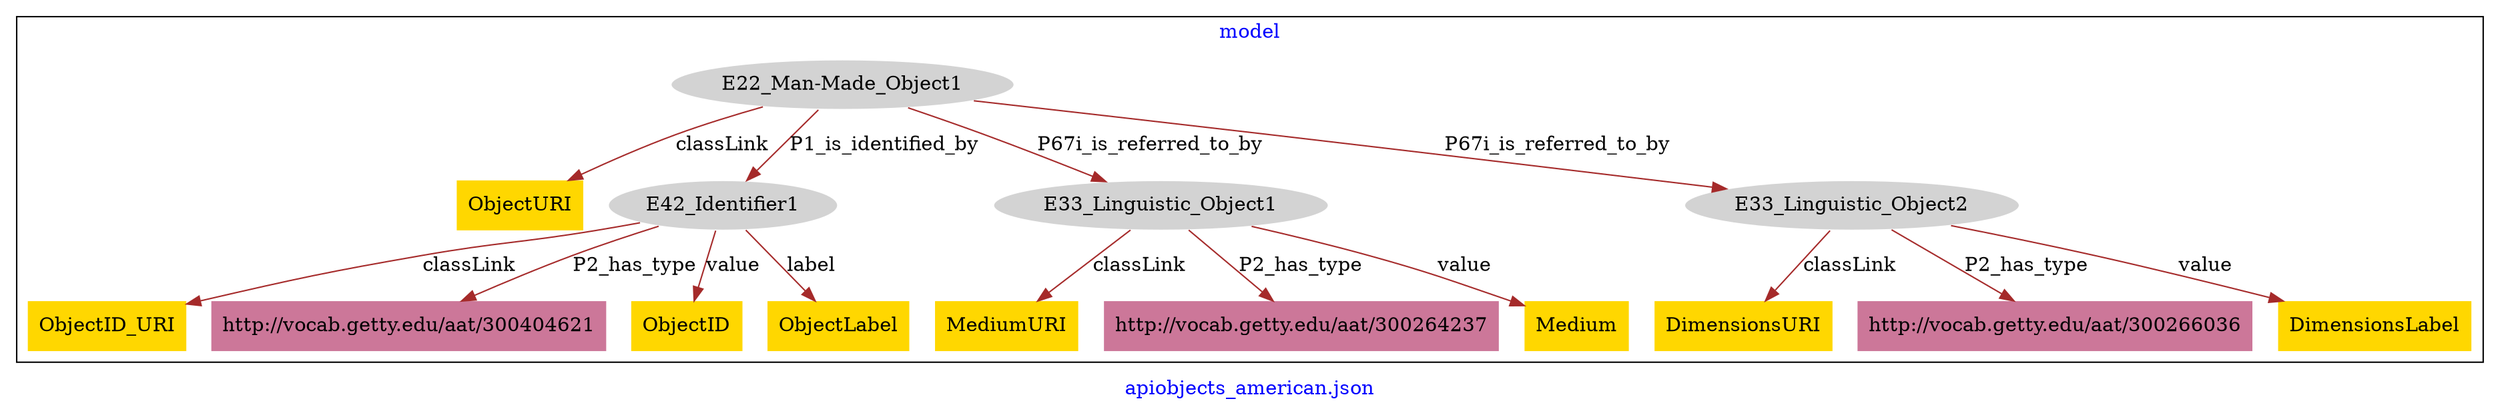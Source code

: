 digraph n0 {
fontcolor="blue"
remincross="true"
label="apiobjects_american.json"
subgraph cluster {
label="model"
n2[style="filled",color="white",fillcolor="lightgray",label="E22_Man-Made_Object1"];
n3[shape="plaintext",style="filled",fillcolor="gold",label="ObjectURI"];
n4[style="filled",color="white",fillcolor="lightgray",label="E42_Identifier1"];
n5[style="filled",color="white",fillcolor="lightgray",label="E33_Linguistic_Object1"];
n6[style="filled",color="white",fillcolor="lightgray",label="E33_Linguistic_Object2"];
n7[shape="plaintext",style="filled",fillcolor="gold",label="MediumURI"];
n8[shape="plaintext",style="filled",fillcolor="#CC7799",label="http://vocab.getty.edu/aat/300264237"];
n9[shape="plaintext",style="filled",fillcolor="gold",label="Medium"];
n10[shape="plaintext",style="filled",fillcolor="gold",label="DimensionsURI"];
n11[shape="plaintext",style="filled",fillcolor="#CC7799",label="http://vocab.getty.edu/aat/300266036"];
n12[shape="plaintext",style="filled",fillcolor="gold",label="DimensionsLabel"];
n13[shape="plaintext",style="filled",fillcolor="gold",label="ObjectID_URI"];
n14[shape="plaintext",style="filled",fillcolor="#CC7799",label="http://vocab.getty.edu/aat/300404621"];
n15[shape="plaintext",style="filled",fillcolor="gold",label="ObjectID"];
n16[shape="plaintext",style="filled",fillcolor="gold",label="ObjectLabel"];
}
n2 -> n3[color="brown",fontcolor="black",label="classLink"]
n2 -> n4[color="brown",fontcolor="black",label="P1_is_identified_by"]
n2 -> n5[color="brown",fontcolor="black",label="P67i_is_referred_to_by"]
n2 -> n6[color="brown",fontcolor="black",label="P67i_is_referred_to_by"]
n5 -> n7[color="brown",fontcolor="black",label="classLink"]
n5 -> n8[color="brown",fontcolor="black",label="P2_has_type"]
n5 -> n9[color="brown",fontcolor="black",label="value"]
n6 -> n10[color="brown",fontcolor="black",label="classLink"]
n6 -> n11[color="brown",fontcolor="black",label="P2_has_type"]
n6 -> n12[color="brown",fontcolor="black",label="value"]
n4 -> n13[color="brown",fontcolor="black",label="classLink"]
n4 -> n14[color="brown",fontcolor="black",label="P2_has_type"]
n4 -> n15[color="brown",fontcolor="black",label="value"]
n4 -> n16[color="brown",fontcolor="black",label="label"]
}
